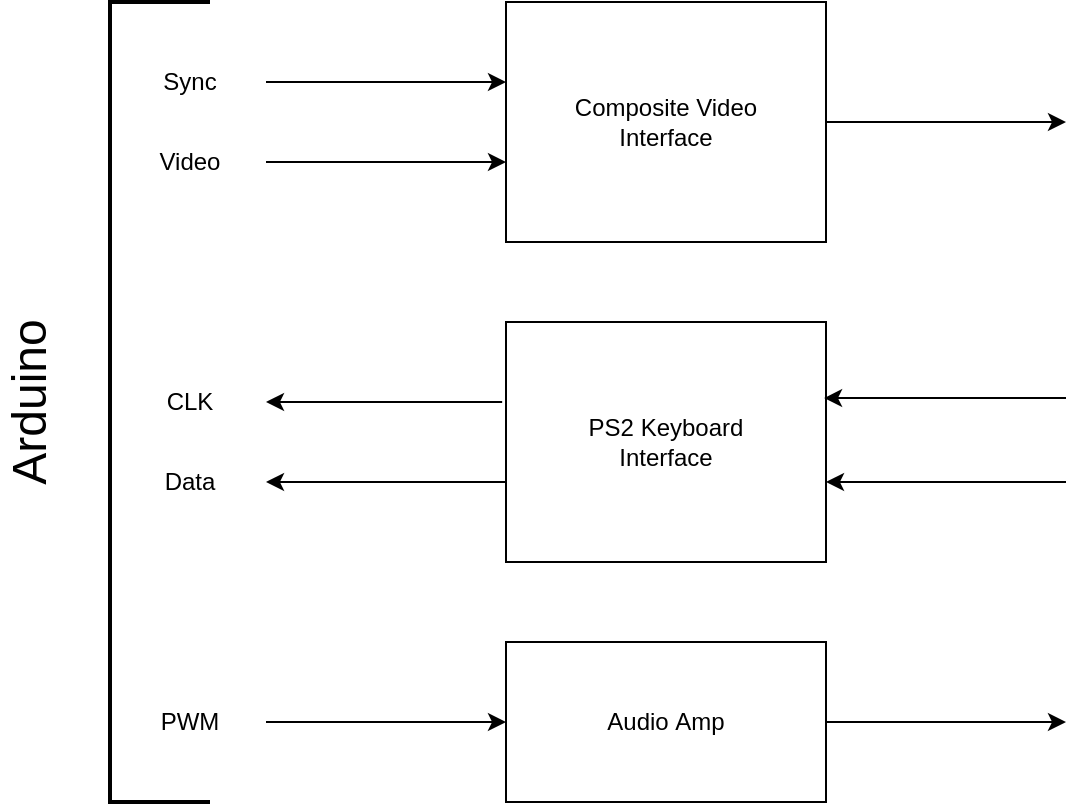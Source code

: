 <mxfile version="14.4.4" type="google"><diagram id="XFw0ANKCquUMDcCiUBoY" name="Page-1"><mxGraphModel dx="1194" dy="728" grid="1" gridSize="10" guides="1" tooltips="1" connect="1" arrows="1" fold="1" page="1" pageScale="1" pageWidth="850" pageHeight="1100" math="0" shadow="0"><root><mxCell id="0"/><mxCell id="1" parent="0"/><mxCell id="axnZPwphHVGIQs4i_vbI-1" value="Composite Video &lt;br&gt;Interface" style="rounded=0;whiteSpace=wrap;html=1;" vertex="1" parent="1"><mxGeometry x="400" y="160" width="160" height="120" as="geometry"/></mxCell><mxCell id="axnZPwphHVGIQs4i_vbI-2" value="PS2 Keyboard&lt;br&gt;Interface" style="rounded=0;whiteSpace=wrap;html=1;" vertex="1" parent="1"><mxGeometry x="400" y="320" width="160" height="120" as="geometry"/></mxCell><mxCell id="axnZPwphHVGIQs4i_vbI-3" value="Audio&amp;nbsp;Amp" style="rounded=0;whiteSpace=wrap;html=1;" vertex="1" parent="1"><mxGeometry x="400" y="480" width="160" height="80" as="geometry"/></mxCell><mxCell id="axnZPwphHVGIQs4i_vbI-5" value="" style="endArrow=classic;html=1;exitX=1;exitY=0.5;exitDx=0;exitDy=0;" edge="1" parent="1" source="axnZPwphHVGIQs4i_vbI-3"><mxGeometry width="50" height="50" relative="1" as="geometry"><mxPoint x="620" y="490" as="sourcePoint"/><mxPoint x="680" y="520" as="targetPoint"/></mxGeometry></mxCell><mxCell id="axnZPwphHVGIQs4i_vbI-7" value="" style="endArrow=classic;html=1;exitX=1;exitY=0.5;exitDx=0;exitDy=0;" edge="1" parent="1" source="axnZPwphHVGIQs4i_vbI-1"><mxGeometry width="50" height="50" relative="1" as="geometry"><mxPoint x="640" y="220" as="sourcePoint"/><mxPoint x="680" y="220" as="targetPoint"/></mxGeometry></mxCell><mxCell id="axnZPwphHVGIQs4i_vbI-8" value="" style="endArrow=classic;html=1;" edge="1" parent="1"><mxGeometry width="50" height="50" relative="1" as="geometry"><mxPoint x="280" y="200" as="sourcePoint"/><mxPoint x="400" y="200" as="targetPoint"/></mxGeometry></mxCell><mxCell id="axnZPwphHVGIQs4i_vbI-9" value="" style="endArrow=classic;html=1;" edge="1" parent="1"><mxGeometry width="50" height="50" relative="1" as="geometry"><mxPoint x="280" y="240" as="sourcePoint"/><mxPoint x="400" y="240" as="targetPoint"/></mxGeometry></mxCell><mxCell id="axnZPwphHVGIQs4i_vbI-12" value="" style="endArrow=classic;html=1;entryX=0;entryY=0.5;entryDx=0;entryDy=0;" edge="1" parent="1" target="axnZPwphHVGIQs4i_vbI-3"><mxGeometry width="50" height="50" relative="1" as="geometry"><mxPoint x="280" y="520" as="sourcePoint"/><mxPoint x="310" y="470" as="targetPoint"/></mxGeometry></mxCell><mxCell id="axnZPwphHVGIQs4i_vbI-13" value="" style="strokeWidth=2;html=1;shape=mxgraph.flowchart.annotation_1;align=left;pointerEvents=1;" vertex="1" parent="1"><mxGeometry x="202" y="160" width="50" height="400" as="geometry"/></mxCell><mxCell id="axnZPwphHVGIQs4i_vbI-14" value="&lt;font style=&quot;font-size: 24px&quot;&gt;Arduino&lt;/font&gt;" style="text;html=1;strokeColor=none;fillColor=none;align=center;verticalAlign=middle;whiteSpace=wrap;rounded=0;rotation=-90;" vertex="1" parent="1"><mxGeometry x="142" y="350" width="40" height="20" as="geometry"/></mxCell><mxCell id="axnZPwphHVGIQs4i_vbI-17" value="PWM" style="text;html=1;strokeColor=none;fillColor=none;align=center;verticalAlign=middle;whiteSpace=wrap;rounded=0;" vertex="1" parent="1"><mxGeometry x="222" y="510" width="40" height="20" as="geometry"/></mxCell><mxCell id="axnZPwphHVGIQs4i_vbI-18" value="Sync" style="text;html=1;strokeColor=none;fillColor=none;align=center;verticalAlign=middle;whiteSpace=wrap;rounded=0;" vertex="1" parent="1"><mxGeometry x="222" y="190" width="40" height="20" as="geometry"/></mxCell><mxCell id="axnZPwphHVGIQs4i_vbI-19" value="Video" style="text;html=1;strokeColor=none;fillColor=none;align=center;verticalAlign=middle;whiteSpace=wrap;rounded=0;" vertex="1" parent="1"><mxGeometry x="222" y="230" width="40" height="20" as="geometry"/></mxCell><mxCell id="axnZPwphHVGIQs4i_vbI-23" value="" style="endArrow=classic;html=1;" edge="1" parent="1"><mxGeometry width="50" height="50" relative="1" as="geometry"><mxPoint x="680" y="400" as="sourcePoint"/><mxPoint x="560" y="400" as="targetPoint"/></mxGeometry></mxCell><mxCell id="axnZPwphHVGIQs4i_vbI-24" value="" style="endArrow=classic;html=1;exitX=-0.012;exitY=0.333;exitDx=0;exitDy=0;exitPerimeter=0;" edge="1" parent="1" source="axnZPwphHVGIQs4i_vbI-2"><mxGeometry width="50" height="50" relative="1" as="geometry"><mxPoint x="400" y="690" as="sourcePoint"/><mxPoint x="280" y="360" as="targetPoint"/></mxGeometry></mxCell><mxCell id="axnZPwphHVGIQs4i_vbI-25" value="" style="endArrow=classic;html=1;" edge="1" parent="1"><mxGeometry width="50" height="50" relative="1" as="geometry"><mxPoint x="400" y="400" as="sourcePoint"/><mxPoint x="280" y="400" as="targetPoint"/></mxGeometry></mxCell><mxCell id="axnZPwphHVGIQs4i_vbI-26" value="CLK" style="text;html=1;strokeColor=none;fillColor=none;align=center;verticalAlign=middle;whiteSpace=wrap;rounded=0;" vertex="1" parent="1"><mxGeometry x="222" y="350" width="40" height="20" as="geometry"/></mxCell><mxCell id="axnZPwphHVGIQs4i_vbI-27" value="Data" style="text;html=1;strokeColor=none;fillColor=none;align=center;verticalAlign=middle;whiteSpace=wrap;rounded=0;" vertex="1" parent="1"><mxGeometry x="222" y="390" width="40" height="20" as="geometry"/></mxCell><mxCell id="axnZPwphHVGIQs4i_vbI-28" value="" style="endArrow=classic;html=1;entryX=0.994;entryY=0.317;entryDx=0;entryDy=0;entryPerimeter=0;" edge="1" parent="1" target="axnZPwphHVGIQs4i_vbI-2"><mxGeometry width="50" height="50" relative="1" as="geometry"><mxPoint x="680" y="358" as="sourcePoint"/><mxPoint x="790" y="280" as="targetPoint"/></mxGeometry></mxCell></root></mxGraphModel></diagram></mxfile>